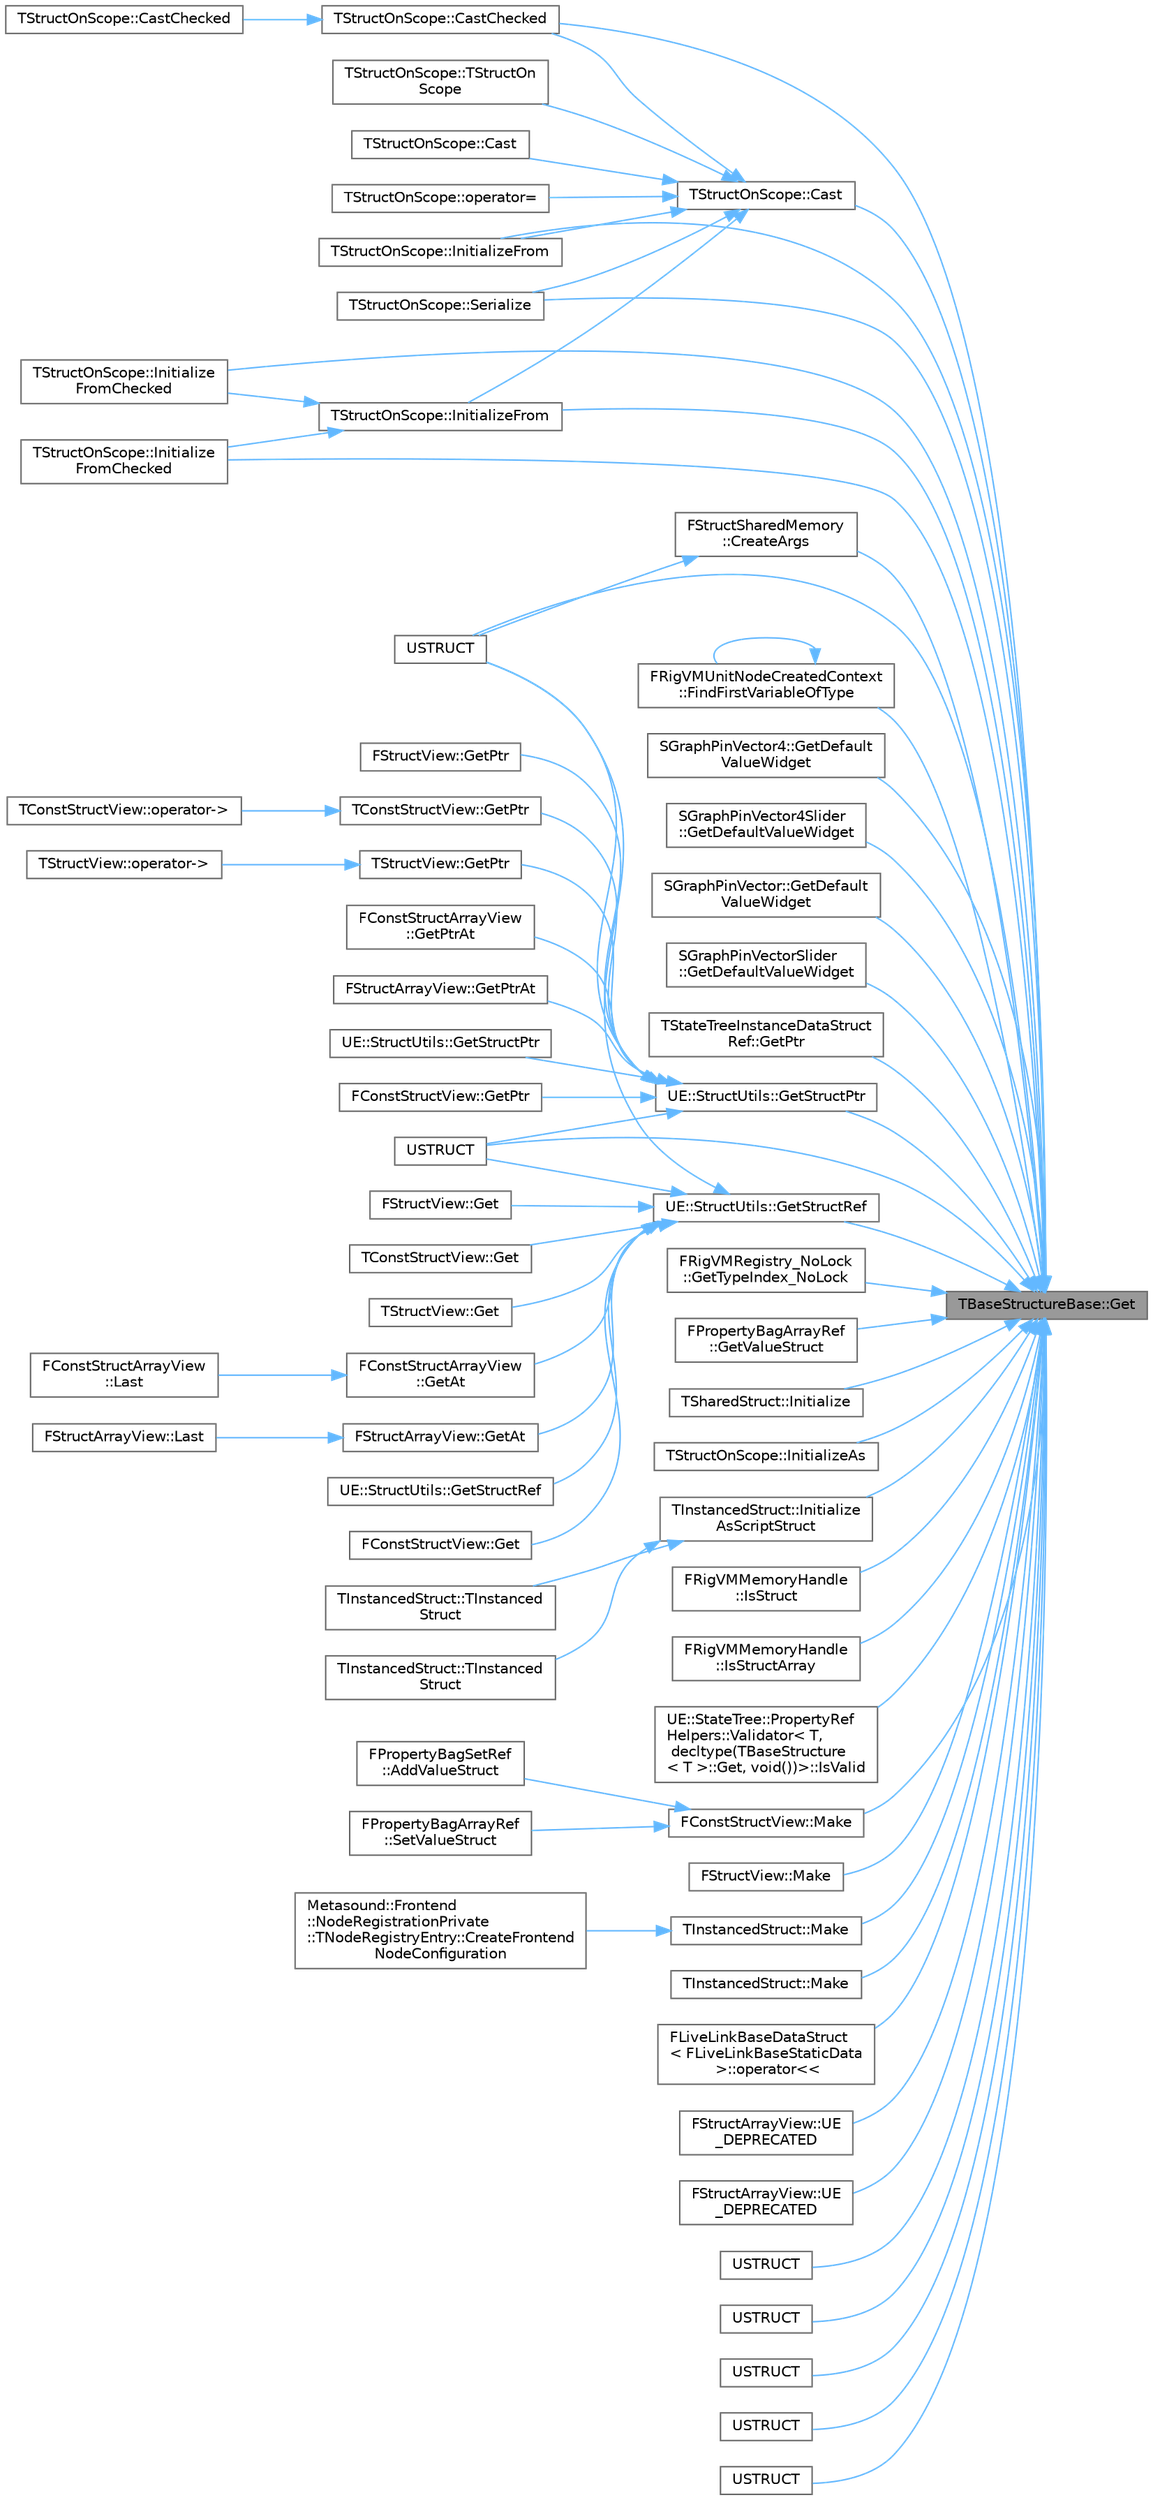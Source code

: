 digraph "TBaseStructureBase::Get"
{
 // INTERACTIVE_SVG=YES
 // LATEX_PDF_SIZE
  bgcolor="transparent";
  edge [fontname=Helvetica,fontsize=10,labelfontname=Helvetica,labelfontsize=10];
  node [fontname=Helvetica,fontsize=10,shape=box,height=0.2,width=0.4];
  rankdir="RL";
  Node1 [id="Node000001",label="TBaseStructureBase::Get",height=0.2,width=0.4,color="gray40", fillcolor="grey60", style="filled", fontcolor="black",tooltip=" "];
  Node1 -> Node2 [id="edge1_Node000001_Node000002",dir="back",color="steelblue1",style="solid",tooltip=" "];
  Node2 [id="Node000002",label="TStructOnScope::Cast",height=0.2,width=0.4,color="grey40", fillcolor="white", style="filled",URL="$d1/d04/classTStructOnScope.html#aa898817ba26c9a796347321a174b6c8c",tooltip=" "];
  Node2 -> Node3 [id="edge2_Node000002_Node000003",dir="back",color="steelblue1",style="solid",tooltip=" "];
  Node3 [id="Node000003",label="TStructOnScope::TStructOn\lScope",height=0.2,width=0.4,color="grey40", fillcolor="white", style="filled",URL="$d1/d04/classTStructOnScope.html#ac1e9e5508a1777b06ecc496ae875d4c2",tooltip=" "];
  Node2 -> Node4 [id="edge3_Node000002_Node000004",dir="back",color="steelblue1",style="solid",tooltip=" "];
  Node4 [id="Node000004",label="TStructOnScope::Cast",height=0.2,width=0.4,color="grey40", fillcolor="white", style="filled",URL="$d1/d04/classTStructOnScope.html#ae733edaf6265623576d1d07c6dfc92e0",tooltip=" "];
  Node2 -> Node5 [id="edge4_Node000002_Node000005",dir="back",color="steelblue1",style="solid",tooltip=" "];
  Node5 [id="Node000005",label="TStructOnScope::CastChecked",height=0.2,width=0.4,color="grey40", fillcolor="white", style="filled",URL="$d1/d04/classTStructOnScope.html#a79eac32ee90680ce25f7c7913b8a3359",tooltip=" "];
  Node5 -> Node6 [id="edge5_Node000005_Node000006",dir="back",color="steelblue1",style="solid",tooltip=" "];
  Node6 [id="Node000006",label="TStructOnScope::CastChecked",height=0.2,width=0.4,color="grey40", fillcolor="white", style="filled",URL="$d1/d04/classTStructOnScope.html#ae9ebf38d141765d399991d4c0356f42d",tooltip=" "];
  Node2 -> Node7 [id="edge6_Node000002_Node000007",dir="back",color="steelblue1",style="solid",tooltip=" "];
  Node7 [id="Node000007",label="TStructOnScope::InitializeFrom",height=0.2,width=0.4,color="grey40", fillcolor="white", style="filled",URL="$d1/d04/classTStructOnScope.html#a31557bed3bf8b5039a3c46d45a516df0",tooltip="Initialize the TStructOnScope from a FStructOnScope containing data that derives from T @params InOth..."];
  Node7 -> Node8 [id="edge7_Node000007_Node000008",dir="back",color="steelblue1",style="solid",tooltip=" "];
  Node8 [id="Node000008",label="TStructOnScope::Initialize\lFromChecked",height=0.2,width=0.4,color="grey40", fillcolor="white", style="filled",URL="$d1/d04/classTStructOnScope.html#abfae4e75d982ab45f44b430c02a00d74",tooltip="Initialize the TStructOnScope from a FStructOnScope containing data that derives from T @params InOth..."];
  Node7 -> Node9 [id="edge8_Node000007_Node000009",dir="back",color="steelblue1",style="solid",tooltip=" "];
  Node9 [id="Node000009",label="TStructOnScope::Initialize\lFromChecked",height=0.2,width=0.4,color="grey40", fillcolor="white", style="filled",URL="$d1/d04/classTStructOnScope.html#a92bb368aadf6b79b5a9aad3696f73c8c",tooltip="Initialize the TStructOnScope from a FStructOnScope containing data that derives from T @params InOth..."];
  Node2 -> Node10 [id="edge9_Node000002_Node000010",dir="back",color="steelblue1",style="solid",tooltip=" "];
  Node10 [id="Node000010",label="TStructOnScope::InitializeFrom",height=0.2,width=0.4,color="grey40", fillcolor="white", style="filled",URL="$d1/d04/classTStructOnScope.html#a1144dd7b2cfafb2f7d9cc9cb7d939bfa",tooltip="Initialize the TStructOnScope from a FStructOnScope containing data that derives from T @params InOth..."];
  Node2 -> Node11 [id="edge10_Node000002_Node000011",dir="back",color="steelblue1",style="solid",tooltip=" "];
  Node11 [id="Node000011",label="TStructOnScope::operator=",height=0.2,width=0.4,color="grey40", fillcolor="white", style="filled",URL="$d1/d04/classTStructOnScope.html#a3a69225dfd0cf85732204c8cb8553e6e",tooltip=" "];
  Node2 -> Node12 [id="edge11_Node000002_Node000012",dir="back",color="steelblue1",style="solid",tooltip=" "];
  Node12 [id="Node000012",label="TStructOnScope::Serialize",height=0.2,width=0.4,color="grey40", fillcolor="white", style="filled",URL="$d1/d04/classTStructOnScope.html#a9038eb8f5ef70660b30bcde672947eb6",tooltip=" "];
  Node1 -> Node5 [id="edge12_Node000001_Node000005",dir="back",color="steelblue1",style="solid",tooltip=" "];
  Node1 -> Node13 [id="edge13_Node000001_Node000013",dir="back",color="steelblue1",style="solid",tooltip=" "];
  Node13 [id="Node000013",label="FStructSharedMemory\l::CreateArgs",height=0.2,width=0.4,color="grey40", fillcolor="white", style="filled",URL="$de/d95/structFStructSharedMemory.html#a16f217e382ad1d6055439e41ada79085",tooltip=" "];
  Node13 -> Node14 [id="edge14_Node000013_Node000014",dir="back",color="steelblue1",style="solid",tooltip=" "];
  Node14 [id="Node000014",label="USTRUCT",height=0.2,width=0.4,color="grey40", fillcolor="white", style="filled",URL="$d6/da1/StructUtils_2SharedStruct_8h.html#a630f4154ed37d37254fe38d6da615fb1",tooltip="FSharedStruct works similarly as a TSharedPtr<FInstancedStruct> but avoids the double pointer indirec..."];
  Node1 -> Node15 [id="edge15_Node000001_Node000015",dir="back",color="steelblue1",style="solid",tooltip=" "];
  Node15 [id="Node000015",label="FRigVMUnitNodeCreatedContext\l::FindFirstVariableOfType",height=0.2,width=0.4,color="grey40", fillcolor="white", style="filled",URL="$d8/d11/structFRigVMUnitNodeCreatedContext.html#aab8d4e500aff5d58751ec0788a86c4b7",tooltip="Returns the name of the first variable given a type (or NAME_None if not found)"];
  Node15 -> Node15 [id="edge16_Node000015_Node000015",dir="back",color="steelblue1",style="solid",tooltip=" "];
  Node1 -> Node16 [id="edge17_Node000001_Node000016",dir="back",color="steelblue1",style="solid",tooltip=" "];
  Node16 [id="Node000016",label="SGraphPinVector4::GetDefault\lValueWidget",height=0.2,width=0.4,color="grey40", fillcolor="white", style="filled",URL="$d3/d05/classSGraphPinVector4.html#a31d7b3c68196770f3fb38b9ba4247323",tooltip="Function to create class specific widget."];
  Node1 -> Node17 [id="edge18_Node000001_Node000017",dir="back",color="steelblue1",style="solid",tooltip=" "];
  Node17 [id="Node000017",label="SGraphPinVector4Slider\l::GetDefaultValueWidget",height=0.2,width=0.4,color="grey40", fillcolor="white", style="filled",URL="$da/d52/classSGraphPinVector4Slider.html#a42b64aca43af3f9b273089682a780d40",tooltip="Function to create class specific widget."];
  Node1 -> Node18 [id="edge19_Node000001_Node000018",dir="back",color="steelblue1",style="solid",tooltip=" "];
  Node18 [id="Node000018",label="SGraphPinVector::GetDefault\lValueWidget",height=0.2,width=0.4,color="grey40", fillcolor="white", style="filled",URL="$d4/d4e/classSGraphPinVector.html#a622648a52c938cbc497afa4d919dcc3e",tooltip="Function to create class specific widget."];
  Node1 -> Node19 [id="edge20_Node000001_Node000019",dir="back",color="steelblue1",style="solid",tooltip=" "];
  Node19 [id="Node000019",label="SGraphPinVectorSlider\l::GetDefaultValueWidget",height=0.2,width=0.4,color="grey40", fillcolor="white", style="filled",URL="$de/d63/classSGraphPinVectorSlider.html#ad5fc0aace0cb9c66bcc5369a48f09681",tooltip="Function to create class specific widget."];
  Node1 -> Node20 [id="edge21_Node000001_Node000020",dir="back",color="steelblue1",style="solid",tooltip=" "];
  Node20 [id="Node000020",label="TStateTreeInstanceDataStruct\lRef::GetPtr",height=0.2,width=0.4,color="grey40", fillcolor="white", style="filled",URL="$dd/da8/structTStateTreeInstanceDataStructRef.html#a92968a19aeb7dd1ffc9844d4ea4af0fa",tooltip=" "];
  Node1 -> Node21 [id="edge22_Node000001_Node000021",dir="back",color="steelblue1",style="solid",tooltip=" "];
  Node21 [id="Node000021",label="UE::StructUtils::GetStructPtr",height=0.2,width=0.4,color="grey40", fillcolor="white", style="filled",URL="$da/db6/namespaceUE_1_1StructUtils.html#a5af2d1b22a49b2629be0a8626d4d7afb",tooltip="Returns pointer to the struct, or nullptr if cast is not valid."];
  Node21 -> Node22 [id="edge23_Node000021_Node000022",dir="back",color="steelblue1",style="solid",tooltip=" "];
  Node22 [id="Node000022",label="FConstStructView::GetPtr",height=0.2,width=0.4,color="grey40", fillcolor="white", style="filled",URL="$de/d57/structFConstStructView.html#a7823687f9dbd5a63175a97399d37d0c1",tooltip="Returns const pointer to the struct, or nullptr if cast is not valid."];
  Node21 -> Node23 [id="edge24_Node000021_Node000023",dir="back",color="steelblue1",style="solid",tooltip=" "];
  Node23 [id="Node000023",label="FStructView::GetPtr",height=0.2,width=0.4,color="grey40", fillcolor="white", style="filled",URL="$d8/d94/structFStructView.html#a82575c9835528191de735134c4362700",tooltip="Returns mutable pointer to the struct, or nullptr if cast is not valid."];
  Node21 -> Node24 [id="edge25_Node000021_Node000024",dir="back",color="steelblue1",style="solid",tooltip=" "];
  Node24 [id="Node000024",label="TConstStructView::GetPtr",height=0.2,width=0.4,color="grey40", fillcolor="white", style="filled",URL="$d3/db1/structTConstStructView.html#afb2e89d146e7bbe0917a841c9180a53c",tooltip="Returns const pointer to the struct, or nullptr if cast is not valid."];
  Node24 -> Node25 [id="edge26_Node000024_Node000025",dir="back",color="steelblue1",style="solid",tooltip=" "];
  Node25 [id="Node000025",label="TConstStructView::operator-\>",height=0.2,width=0.4,color="grey40", fillcolor="white", style="filled",URL="$d3/db1/structTConstStructView.html#a8e052f4ce485ab8888eaf5462d663bf4",tooltip="Simplified accessor for members of the guaranteed minimum structure type."];
  Node21 -> Node26 [id="edge27_Node000021_Node000026",dir="back",color="steelblue1",style="solid",tooltip=" "];
  Node26 [id="Node000026",label="TStructView::GetPtr",height=0.2,width=0.4,color="grey40", fillcolor="white", style="filled",URL="$de/d10/structTStructView.html#a982b248ca9e5e9e861dd856584f03cce",tooltip="Returns mutable pointer to the struct, or nullptr if cast is not valid."];
  Node26 -> Node27 [id="edge28_Node000026_Node000027",dir="back",color="steelblue1",style="solid",tooltip=" "];
  Node27 [id="Node000027",label="TStructView::operator-\>",height=0.2,width=0.4,color="grey40", fillcolor="white", style="filled",URL="$de/d10/structTStructView.html#a0df76c6fb072af6f4a36fcae33bf7993",tooltip="Simplified accessor for members of the guaranteed minimum structure type."];
  Node21 -> Node28 [id="edge29_Node000021_Node000028",dir="back",color="steelblue1",style="solid",tooltip=" "];
  Node28 [id="Node000028",label="FConstStructArrayView\l::GetPtrAt",height=0.2,width=0.4,color="grey40", fillcolor="white", style="filled",URL="$d5/d8f/structFConstStructArrayView.html#aa85c030d7c81bea5183b33306928834a",tooltip="Returns pointer to element at given index."];
  Node21 -> Node29 [id="edge30_Node000021_Node000029",dir="back",color="steelblue1",style="solid",tooltip=" "];
  Node29 [id="Node000029",label="FStructArrayView::GetPtrAt",height=0.2,width=0.4,color="grey40", fillcolor="white", style="filled",URL="$d8/dda/structFStructArrayView.html#aa71323b6dae6c1e409e844fea3ab1aa7",tooltip="Returns pointer to element at given index."];
  Node21 -> Node30 [id="edge31_Node000021_Node000030",dir="back",color="steelblue1",style="solid",tooltip=" "];
  Node30 [id="Node000030",label="UE::StructUtils::GetStructPtr",height=0.2,width=0.4,color="grey40", fillcolor="white", style="filled",URL="$da/db6/namespaceUE_1_1StructUtils.html#a601f5844da65b4c701f0658b0c352542",tooltip="Returns const pointer to the struct, or nullptr if cast is not valid."];
  Node21 -> Node14 [id="edge32_Node000021_Node000014",dir="back",color="steelblue1",style="solid",tooltip=" "];
  Node21 -> Node31 [id="edge33_Node000021_Node000031",dir="back",color="steelblue1",style="solid",tooltip=" "];
  Node31 [id="Node000031",label="USTRUCT",height=0.2,width=0.4,color="grey40", fillcolor="white", style="filled",URL="$d6/dc6/StructUtils_2InstancedStruct_8h.html#adcb2836d5087af74eeea9038a8366299",tooltip="FInstancedStruct works similarly as instanced UObject* property but is USTRUCTs."];
  Node1 -> Node32 [id="edge34_Node000001_Node000032",dir="back",color="steelblue1",style="solid",tooltip=" "];
  Node32 [id="Node000032",label="UE::StructUtils::GetStructRef",height=0.2,width=0.4,color="grey40", fillcolor="white", style="filled",URL="$da/db6/namespaceUE_1_1StructUtils.html#ab46b20fec00537697f5f150bc6ef65ff",tooltip="Returns reference to the struct, this assumes that all data is valid."];
  Node32 -> Node33 [id="edge35_Node000032_Node000033",dir="back",color="steelblue1",style="solid",tooltip=" "];
  Node33 [id="Node000033",label="FConstStructView::Get",height=0.2,width=0.4,color="grey40", fillcolor="white", style="filled",URL="$de/d57/structFConstStructView.html#afefb1af4183718d67416f23fc26e39ff",tooltip="Returns const reference to the struct, this getter assumes that all data is valid."];
  Node32 -> Node34 [id="edge36_Node000032_Node000034",dir="back",color="steelblue1",style="solid",tooltip=" "];
  Node34 [id="Node000034",label="FStructView::Get",height=0.2,width=0.4,color="grey40", fillcolor="white", style="filled",URL="$d8/d94/structFStructView.html#a86169225df380f22ba12b465da74938d",tooltip="Returns mutable reference to the struct, this getter assumes that all data is valid."];
  Node32 -> Node35 [id="edge37_Node000032_Node000035",dir="back",color="steelblue1",style="solid",tooltip=" "];
  Node35 [id="Node000035",label="TConstStructView::Get",height=0.2,width=0.4,color="grey40", fillcolor="white", style="filled",URL="$d3/db1/structTConstStructView.html#a5292b87ff91b528cfef318442203321c",tooltip="Returns const reference to the struct, this getter assumes that all data is valid."];
  Node32 -> Node36 [id="edge38_Node000032_Node000036",dir="back",color="steelblue1",style="solid",tooltip=" "];
  Node36 [id="Node000036",label="TStructView::Get",height=0.2,width=0.4,color="grey40", fillcolor="white", style="filled",URL="$de/d10/structTStructView.html#a41517a0d759bbc044b2f08940bb8cf9a",tooltip="Returns mutable reference to the struct, this getter assumes that all data is valid."];
  Node32 -> Node37 [id="edge39_Node000032_Node000037",dir="back",color="steelblue1",style="solid",tooltip=" "];
  Node37 [id="Node000037",label="FConstStructArrayView\l::GetAt",height=0.2,width=0.4,color="grey40", fillcolor="white", style="filled",URL="$d5/d8f/structFConstStructArrayView.html#aea7b07c4e1b7a15a8629e4ee9601ebe2",tooltip="Returns reference to element at given index."];
  Node37 -> Node38 [id="edge40_Node000037_Node000038",dir="back",color="steelblue1",style="solid",tooltip=" "];
  Node38 [id="Node000038",label="FConstStructArrayView\l::Last",height=0.2,width=0.4,color="grey40", fillcolor="white", style="filled",URL="$d5/d8f/structFConstStructArrayView.html#ac9e7ca108735c99fbbafbf3caf731b4b",tooltip="Returns n-th last element from the array."];
  Node32 -> Node39 [id="edge41_Node000032_Node000039",dir="back",color="steelblue1",style="solid",tooltip=" "];
  Node39 [id="Node000039",label="FStructArrayView::GetAt",height=0.2,width=0.4,color="grey40", fillcolor="white", style="filled",URL="$d8/dda/structFStructArrayView.html#a19d76c1b2685b758e7a5b53c408cd232",tooltip="Returns reference to element at given index."];
  Node39 -> Node40 [id="edge42_Node000039_Node000040",dir="back",color="steelblue1",style="solid",tooltip=" "];
  Node40 [id="Node000040",label="FStructArrayView::Last",height=0.2,width=0.4,color="grey40", fillcolor="white", style="filled",URL="$d8/dda/structFStructArrayView.html#a4b575e18fe22c411e3e2d62e24830581",tooltip="Returns n-th last element from the array."];
  Node32 -> Node41 [id="edge43_Node000032_Node000041",dir="back",color="steelblue1",style="solid",tooltip=" "];
  Node41 [id="Node000041",label="UE::StructUtils::GetStructRef",height=0.2,width=0.4,color="grey40", fillcolor="white", style="filled",URL="$da/db6/namespaceUE_1_1StructUtils.html#a145283b0cc919a3ba08abb9042aeb604",tooltip="Returns const reference to the struct, this assumes that all data is valid."];
  Node32 -> Node14 [id="edge44_Node000032_Node000014",dir="back",color="steelblue1",style="solid",tooltip=" "];
  Node32 -> Node31 [id="edge45_Node000032_Node000031",dir="back",color="steelblue1",style="solid",tooltip=" "];
  Node1 -> Node42 [id="edge46_Node000001_Node000042",dir="back",color="steelblue1",style="solid",tooltip=" "];
  Node42 [id="Node000042",label="FRigVMRegistry_NoLock\l::GetTypeIndex_NoLock",height=0.2,width=0.4,color="grey40", fillcolor="white", style="filled",URL="$d4/da1/structFRigVMRegistry__NoLock.html#a948551bf7c4b930da064f8891b6a386f",tooltip=" "];
  Node1 -> Node43 [id="edge47_Node000001_Node000043",dir="back",color="steelblue1",style="solid",tooltip=" "];
  Node43 [id="Node000043",label="FPropertyBagArrayRef\l::GetValueStruct",height=0.2,width=0.4,color="grey40", fillcolor="white", style="filled",URL="$d5/dd6/classFPropertyBagArrayRef.html#a353826d7755c599b9f59b019525b8268",tooltip=" "];
  Node1 -> Node44 [id="edge48_Node000001_Node000044",dir="back",color="steelblue1",style="solid",tooltip=" "];
  Node44 [id="Node000044",label="TSharedStruct::Initialize",height=0.2,width=0.4,color="grey40", fillcolor="white", style="filled",URL="$d0/dc2/structTSharedStruct.html#a434adad28e7fae18fbf62adc41fc5c1e",tooltip="Initializes from templated struct instance."];
  Node1 -> Node45 [id="edge49_Node000001_Node000045",dir="back",color="steelblue1",style="solid",tooltip=" "];
  Node45 [id="Node000045",label="TStructOnScope::InitializeAs",height=0.2,width=0.4,color="grey40", fillcolor="white", style="filled",URL="$d1/d04/classTStructOnScope.html#a61980ab0fb6ccd131358df5c07ef225f",tooltip="Initialize the TStructOnScope as a struct of type U which needs to derive from T @params InArgs The a..."];
  Node1 -> Node46 [id="edge50_Node000001_Node000046",dir="back",color="steelblue1",style="solid",tooltip=" "];
  Node46 [id="Node000046",label="TInstancedStruct::Initialize\lAsScriptStruct",height=0.2,width=0.4,color="grey40", fillcolor="white", style="filled",URL="$d8/df7/structTInstancedStruct.html#a411c0d4b11b705ff5a5d092f0a196e4f",tooltip="Initializes from a raw struct type and optional data."];
  Node46 -> Node47 [id="edge51_Node000046_Node000047",dir="back",color="steelblue1",style="solid",tooltip=" "];
  Node47 [id="Node000047",label="TInstancedStruct::TInstanced\lStruct",height=0.2,width=0.4,color="grey40", fillcolor="white", style="filled",URL="$d8/df7/structTInstancedStruct.html#a40163dfb1f844f944838df3cd2ac0d75",tooltip="This constructor is explicit to avoid accidentally converting struct views to instanced structs (whic..."];
  Node46 -> Node48 [id="edge52_Node000046_Node000048",dir="back",color="steelblue1",style="solid",tooltip=" "];
  Node48 [id="Node000048",label="TInstancedStruct::TInstanced\lStruct",height=0.2,width=0.4,color="grey40", fillcolor="white", style="filled",URL="$d8/df7/structTInstancedStruct.html#a5a85dffe02e3aa6e4fc7978330195d70",tooltip=" "];
  Node1 -> Node7 [id="edge53_Node000001_Node000007",dir="back",color="steelblue1",style="solid",tooltip=" "];
  Node1 -> Node10 [id="edge54_Node000001_Node000010",dir="back",color="steelblue1",style="solid",tooltip=" "];
  Node1 -> Node8 [id="edge55_Node000001_Node000008",dir="back",color="steelblue1",style="solid",tooltip=" "];
  Node1 -> Node9 [id="edge56_Node000001_Node000009",dir="back",color="steelblue1",style="solid",tooltip=" "];
  Node1 -> Node49 [id="edge57_Node000001_Node000049",dir="back",color="steelblue1",style="solid",tooltip=" "];
  Node49 [id="Node000049",label="FRigVMMemoryHandle\l::IsStruct",height=0.2,width=0.4,color="grey40", fillcolor="white", style="filled",URL="$d9/d9c/structFRigVMMemoryHandle.html#a9b443963c97115c7541e2576313ecd6d",tooltip=" "];
  Node1 -> Node50 [id="edge58_Node000001_Node000050",dir="back",color="steelblue1",style="solid",tooltip=" "];
  Node50 [id="Node000050",label="FRigVMMemoryHandle\l::IsStructArray",height=0.2,width=0.4,color="grey40", fillcolor="white", style="filled",URL="$d9/d9c/structFRigVMMemoryHandle.html#a83ac0521ac338b739cc44a527ad95027",tooltip=" "];
  Node1 -> Node51 [id="edge59_Node000001_Node000051",dir="back",color="steelblue1",style="solid",tooltip=" "];
  Node51 [id="Node000051",label="UE::StateTree::PropertyRef\lHelpers::Validator\< T,\l decltype(TBaseStructure\l\< T \>::Get, void())\>::IsValid",height=0.2,width=0.4,color="grey40", fillcolor="white", style="filled",URL="$d9/d1f/structUE_1_1StateTree_1_1PropertyRefHelpers_1_1Validator_3_01T_00_01decltype_07TBaseStructure_3_e993ddec6a20c30c7e7551d36a92a813.html#a7d2e26ecb7a99958c265d3b7975a874e",tooltip=" "];
  Node1 -> Node52 [id="edge60_Node000001_Node000052",dir="back",color="steelblue1",style="solid",tooltip=" "];
  Node52 [id="Node000052",label="FConstStructView::Make",height=0.2,width=0.4,color="grey40", fillcolor="white", style="filled",URL="$de/d57/structFConstStructView.html#afb2d6557ed1d8bd40f9f86611504b8f4",tooltip="Creates a new FConstStructView from the templated struct."];
  Node52 -> Node53 [id="edge61_Node000052_Node000053",dir="back",color="steelblue1",style="solid",tooltip=" "];
  Node53 [id="Node000053",label="FPropertyBagSetRef\l::AddValueStruct",height=0.2,width=0.4,color="grey40", fillcolor="white", style="filled",URL="$d7/d67/classFPropertyBagSetRef.html#a772ae3a53af6470e9f7f13403fe97439",tooltip="Adds struct value specified type."];
  Node52 -> Node54 [id="edge62_Node000052_Node000054",dir="back",color="steelblue1",style="solid",tooltip=" "];
  Node54 [id="Node000054",label="FPropertyBagArrayRef\l::SetValueStruct",height=0.2,width=0.4,color="grey40", fillcolor="white", style="filled",URL="$d5/dd6/classFPropertyBagArrayRef.html#aad7763b8e90cd7e7a4e262e6da35e607",tooltip="Sets struct value specified type."];
  Node1 -> Node55 [id="edge63_Node000001_Node000055",dir="back",color="steelblue1",style="solid",tooltip=" "];
  Node55 [id="Node000055",label="FStructView::Make",height=0.2,width=0.4,color="grey40", fillcolor="white", style="filled",URL="$d8/d94/structFStructView.html#ac58f2c75f8e219f40869061bb87c269a",tooltip="Creates a new FStructView from the templated struct."];
  Node1 -> Node56 [id="edge64_Node000001_Node000056",dir="back",color="steelblue1",style="solid",tooltip=" "];
  Node56 [id="Node000056",label="TInstancedStruct::Make",height=0.2,width=0.4,color="grey40", fillcolor="white", style="filled",URL="$d8/df7/structTInstancedStruct.html#a51f08602f5176790730cd37d8e8eab22",tooltip="Creates a new TInstancedStruct from templated struct type."];
  Node56 -> Node57 [id="edge65_Node000056_Node000057",dir="back",color="steelblue1",style="solid",tooltip=" "];
  Node57 [id="Node000057",label="Metasound::Frontend\l::NodeRegistrationPrivate\l::TNodeRegistryEntry::CreateFrontend\lNodeConfiguration",height=0.2,width=0.4,color="grey40", fillcolor="white", style="filled",URL="$d5/d79/classMetasound_1_1Frontend_1_1NodeRegistrationPrivate_1_1TNodeRegistryEntry.html#a10a76b4c779b740ecbc80bc4a8d069e4",tooltip="Optionally create the node extension associated with the node."];
  Node1 -> Node58 [id="edge66_Node000001_Node000058",dir="back",color="steelblue1",style="solid",tooltip=" "];
  Node58 [id="Node000058",label="TInstancedStruct::Make",height=0.2,width=0.4,color="grey40", fillcolor="white", style="filled",URL="$d8/df7/structTInstancedStruct.html#a33b864f3baf6dd801bb62ed1dac0d11e",tooltip="Creates a new TInstancedStruct from templated struct."];
  Node1 -> Node59 [id="edge67_Node000001_Node000059",dir="back",color="steelblue1",style="solid",tooltip=" "];
  Node59 [id="Node000059",label="FLiveLinkBaseDataStruct\l\< FLiveLinkBaseStaticData\l \>::operator\<\<",height=0.2,width=0.4,color="grey40", fillcolor="white", style="filled",URL="$d2/d86/classFLiveLinkBaseDataStruct.html#a44490be9f84c12d2e8645e6160639109",tooltip=" "];
  Node1 -> Node12 [id="edge68_Node000001_Node000012",dir="back",color="steelblue1",style="solid",tooltip=" "];
  Node1 -> Node60 [id="edge69_Node000001_Node000060",dir="back",color="steelblue1",style="solid",tooltip=" "];
  Node60 [id="Node000060",label="FStructArrayView::UE\l_DEPRECATED",height=0.2,width=0.4,color="grey40", fillcolor="white", style="filled",URL="$d8/dda/structFStructArrayView.html#a549dfb48aa45a6faf9b4993e2e609859",tooltip=" "];
  Node1 -> Node61 [id="edge70_Node000001_Node000061",dir="back",color="steelblue1",style="solid",tooltip=" "];
  Node61 [id="Node000061",label="FStructArrayView::UE\l_DEPRECATED",height=0.2,width=0.4,color="grey40", fillcolor="white", style="filled",URL="$d8/dda/structFStructArrayView.html#a14001dfd23e0cda8815e81ff9fadda0f",tooltip=" "];
  Node1 -> Node62 [id="edge71_Node000001_Node000062",dir="back",color="steelblue1",style="solid",tooltip=" "];
  Node62 [id="Node000062",label="USTRUCT",height=0.2,width=0.4,color="grey40", fillcolor="white", style="filled",URL="$d5/daf/ParamType_8h.html#a4146eb8b3a5110435bb8d0d4abee01b3",tooltip="Representation of a parameter's type."];
  Node1 -> Node63 [id="edge72_Node000001_Node000063",dir="back",color="steelblue1",style="solid",tooltip=" "];
  Node63 [id="Node000063",label="USTRUCT",height=0.2,width=0.4,color="grey40", fillcolor="white", style="filled",URL="$db/d7c/BehaviorTreeTypes_8h.html#a824369abf6fe4bb006defe35bc5515e0",tooltip="helper struct for defining types of allowed blackboard entries (e.g."];
  Node1 -> Node64 [id="edge73_Node000001_Node000064",dir="back",color="steelblue1",style="solid",tooltip=" "];
  Node64 [id="Node000064",label="USTRUCT",height=0.2,width=0.4,color="grey40", fillcolor="white", style="filled",URL="$de/d6b/RigVMDispatchFactory_8h.html#a0c63f915d1536216515df07fe36edd27",tooltip="A factory to generate a template and its dispatch functions."];
  Node1 -> Node65 [id="edge74_Node000001_Node000065",dir="back",color="steelblue1",style="solid",tooltip=" "];
  Node65 [id="Node000065",label="USTRUCT",height=0.2,width=0.4,color="grey40", fillcolor="white", style="filled",URL="$de/dfb/RigVMStruct_8h.html#a2c7c1d207a02441647d79aa867ce66f4",tooltip="The base class for all RigVM enabled structs."];
  Node1 -> Node14 [id="edge75_Node000001_Node000014",dir="back",color="steelblue1",style="solid",tooltip=" "];
  Node1 -> Node66 [id="edge76_Node000001_Node000066",dir="back",color="steelblue1",style="solid",tooltip=" "];
  Node66 [id="Node000066",label="USTRUCT",height=0.2,width=0.4,color="grey40", fillcolor="white", style="filled",URL="$db/d50/SmartObjectDefinition_8h.html#a06bf7d54c551cb9e5a60300d796dac19",tooltip="Indicates how Tags from slots and parent object are combined to be evaluated by a TagQuery from a fin..."];
  Node1 -> Node31 [id="edge77_Node000001_Node000031",dir="back",color="steelblue1",style="solid",tooltip=" "];
}
